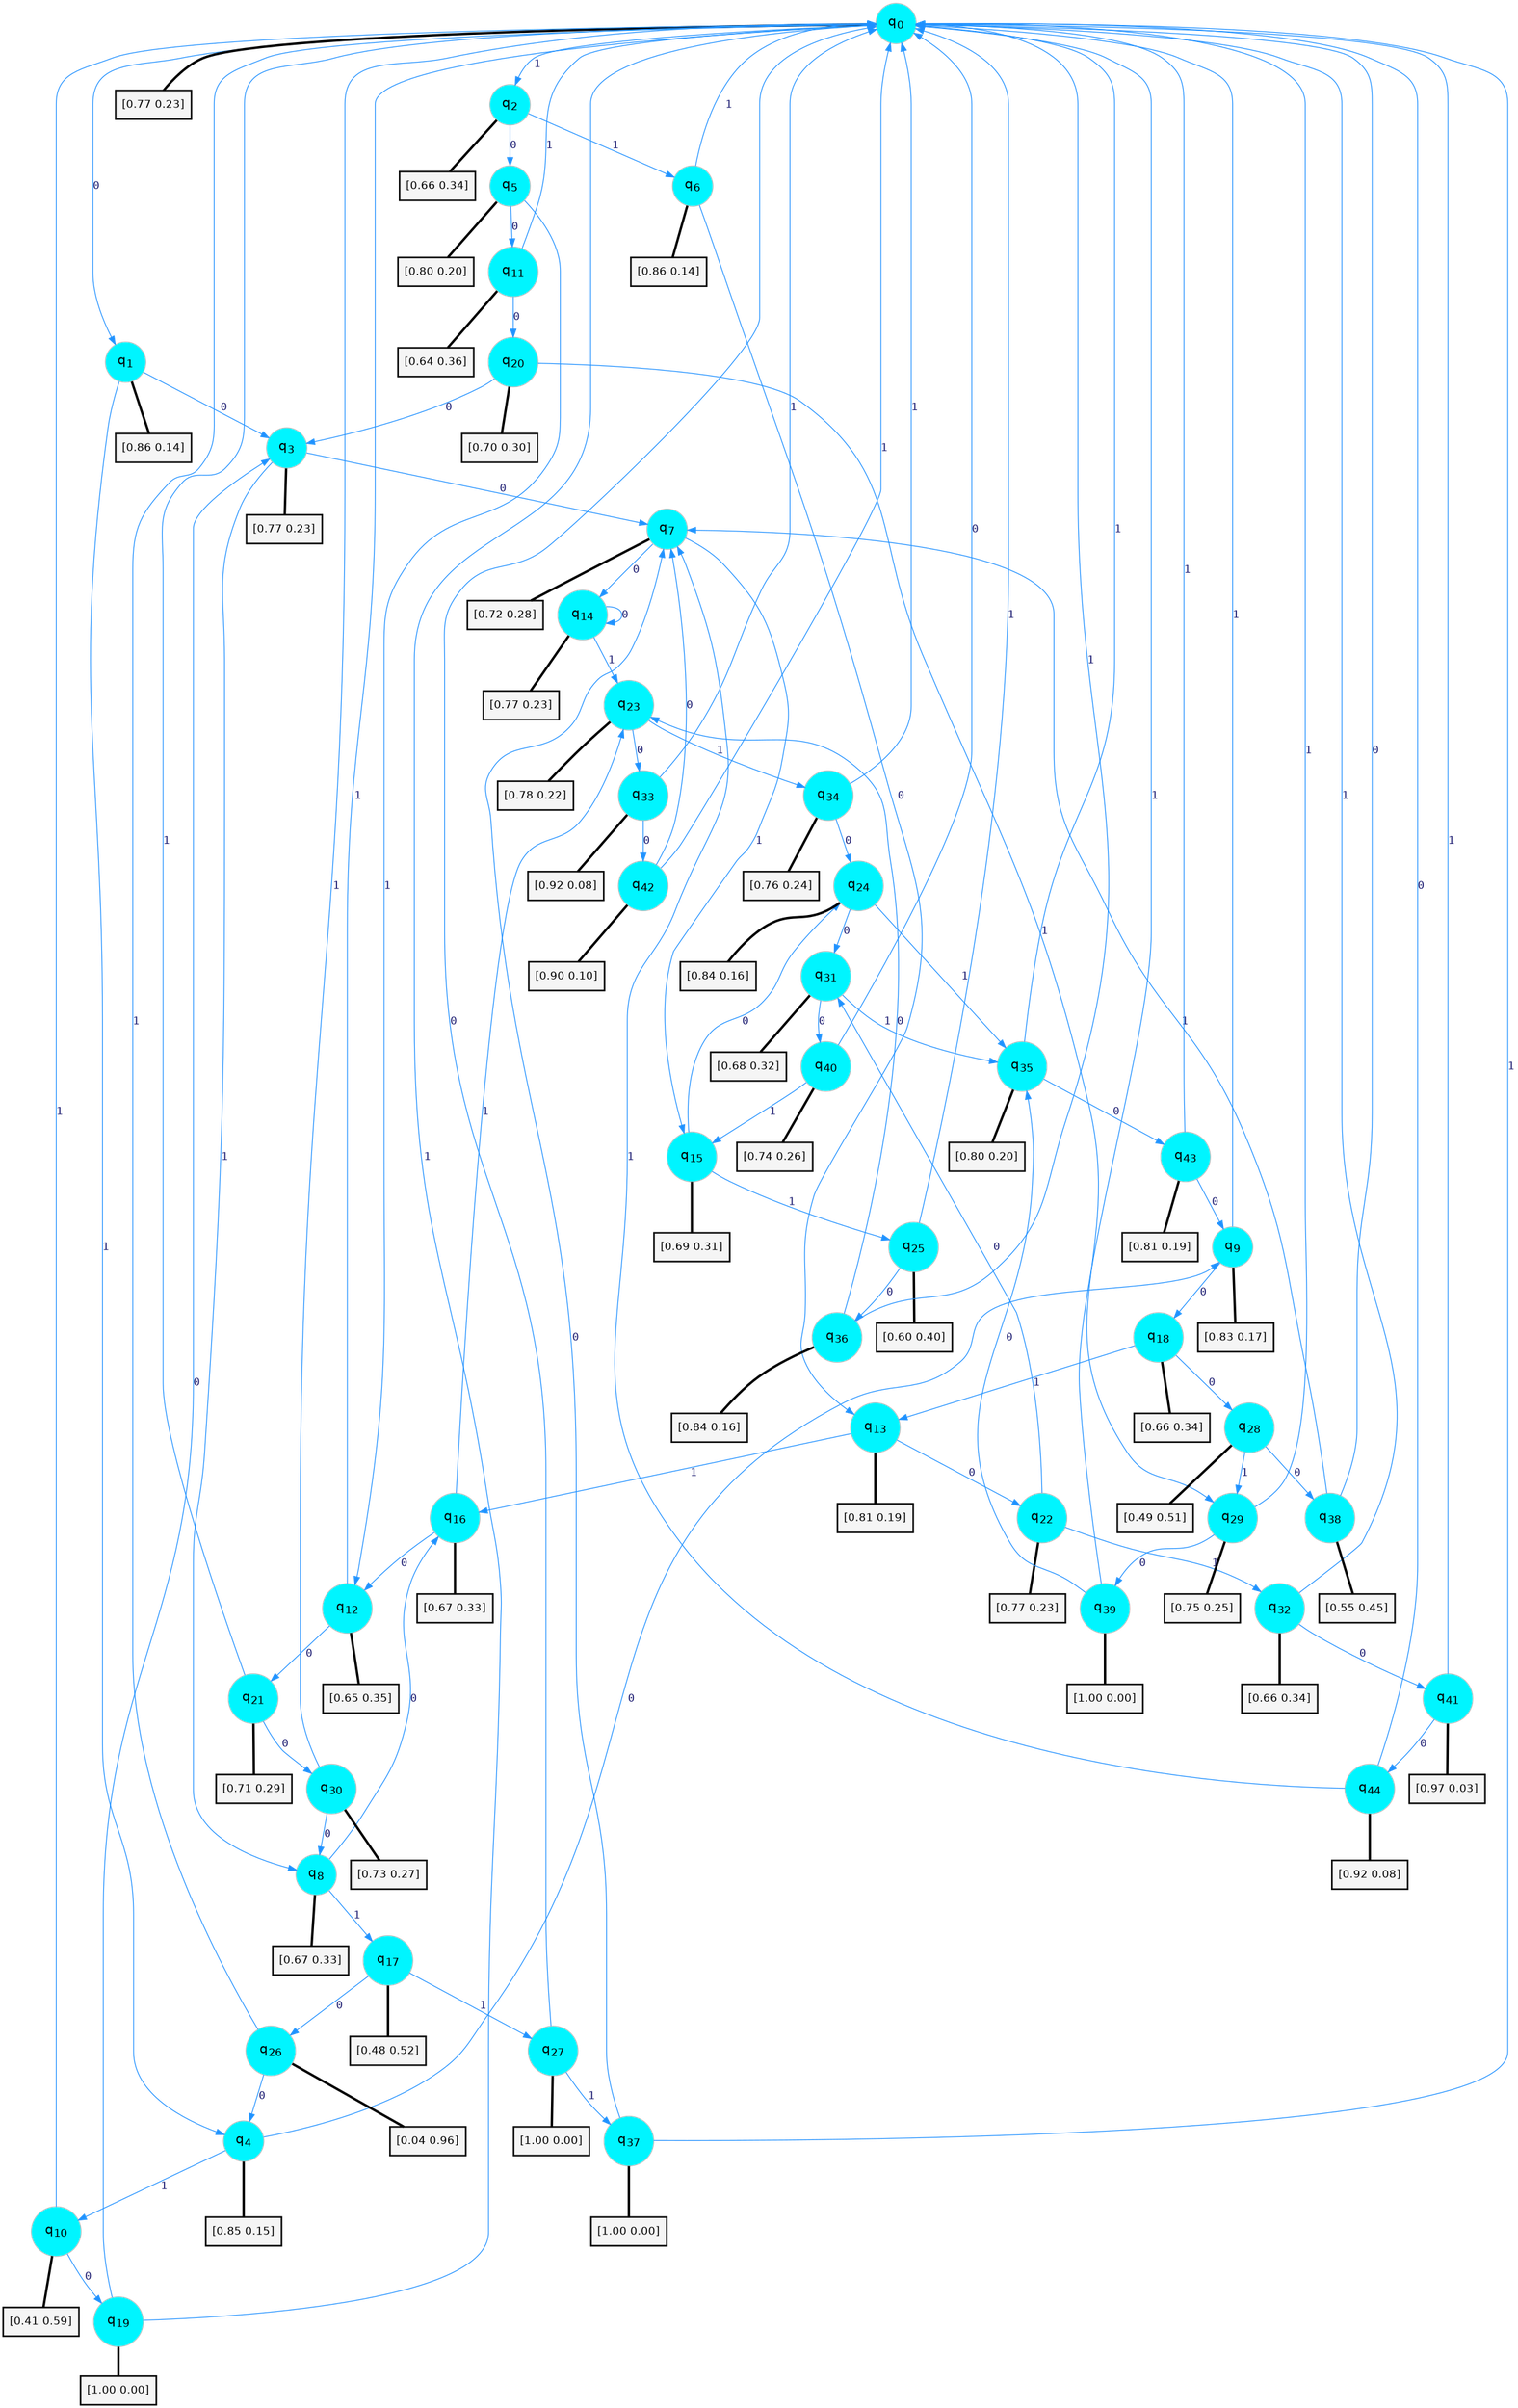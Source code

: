 digraph G {
graph [
bgcolor=transparent, dpi=300, rankdir=TD, size="40,25"];
node [
color=gray, fillcolor=turquoise1, fontcolor=black, fontname=Helvetica, fontsize=16, fontweight=bold, shape=circle, style=filled];
edge [
arrowsize=1, color=dodgerblue1, fontcolor=midnightblue, fontname=courier, fontweight=bold, penwidth=1, style=solid, weight=20];
0[label=<q<SUB>0</SUB>>];
1[label=<q<SUB>1</SUB>>];
2[label=<q<SUB>2</SUB>>];
3[label=<q<SUB>3</SUB>>];
4[label=<q<SUB>4</SUB>>];
5[label=<q<SUB>5</SUB>>];
6[label=<q<SUB>6</SUB>>];
7[label=<q<SUB>7</SUB>>];
8[label=<q<SUB>8</SUB>>];
9[label=<q<SUB>9</SUB>>];
10[label=<q<SUB>10</SUB>>];
11[label=<q<SUB>11</SUB>>];
12[label=<q<SUB>12</SUB>>];
13[label=<q<SUB>13</SUB>>];
14[label=<q<SUB>14</SUB>>];
15[label=<q<SUB>15</SUB>>];
16[label=<q<SUB>16</SUB>>];
17[label=<q<SUB>17</SUB>>];
18[label=<q<SUB>18</SUB>>];
19[label=<q<SUB>19</SUB>>];
20[label=<q<SUB>20</SUB>>];
21[label=<q<SUB>21</SUB>>];
22[label=<q<SUB>22</SUB>>];
23[label=<q<SUB>23</SUB>>];
24[label=<q<SUB>24</SUB>>];
25[label=<q<SUB>25</SUB>>];
26[label=<q<SUB>26</SUB>>];
27[label=<q<SUB>27</SUB>>];
28[label=<q<SUB>28</SUB>>];
29[label=<q<SUB>29</SUB>>];
30[label=<q<SUB>30</SUB>>];
31[label=<q<SUB>31</SUB>>];
32[label=<q<SUB>32</SUB>>];
33[label=<q<SUB>33</SUB>>];
34[label=<q<SUB>34</SUB>>];
35[label=<q<SUB>35</SUB>>];
36[label=<q<SUB>36</SUB>>];
37[label=<q<SUB>37</SUB>>];
38[label=<q<SUB>38</SUB>>];
39[label=<q<SUB>39</SUB>>];
40[label=<q<SUB>40</SUB>>];
41[label=<q<SUB>41</SUB>>];
42[label=<q<SUB>42</SUB>>];
43[label=<q<SUB>43</SUB>>];
44[label=<q<SUB>44</SUB>>];
45[label="[0.77 0.23]", shape=box,fontcolor=black, fontname=Helvetica, fontsize=14, penwidth=2, fillcolor=whitesmoke,color=black];
46[label="[0.86 0.14]", shape=box,fontcolor=black, fontname=Helvetica, fontsize=14, penwidth=2, fillcolor=whitesmoke,color=black];
47[label="[0.66 0.34]", shape=box,fontcolor=black, fontname=Helvetica, fontsize=14, penwidth=2, fillcolor=whitesmoke,color=black];
48[label="[0.77 0.23]", shape=box,fontcolor=black, fontname=Helvetica, fontsize=14, penwidth=2, fillcolor=whitesmoke,color=black];
49[label="[0.85 0.15]", shape=box,fontcolor=black, fontname=Helvetica, fontsize=14, penwidth=2, fillcolor=whitesmoke,color=black];
50[label="[0.80 0.20]", shape=box,fontcolor=black, fontname=Helvetica, fontsize=14, penwidth=2, fillcolor=whitesmoke,color=black];
51[label="[0.86 0.14]", shape=box,fontcolor=black, fontname=Helvetica, fontsize=14, penwidth=2, fillcolor=whitesmoke,color=black];
52[label="[0.72 0.28]", shape=box,fontcolor=black, fontname=Helvetica, fontsize=14, penwidth=2, fillcolor=whitesmoke,color=black];
53[label="[0.67 0.33]", shape=box,fontcolor=black, fontname=Helvetica, fontsize=14, penwidth=2, fillcolor=whitesmoke,color=black];
54[label="[0.83 0.17]", shape=box,fontcolor=black, fontname=Helvetica, fontsize=14, penwidth=2, fillcolor=whitesmoke,color=black];
55[label="[0.41 0.59]", shape=box,fontcolor=black, fontname=Helvetica, fontsize=14, penwidth=2, fillcolor=whitesmoke,color=black];
56[label="[0.64 0.36]", shape=box,fontcolor=black, fontname=Helvetica, fontsize=14, penwidth=2, fillcolor=whitesmoke,color=black];
57[label="[0.65 0.35]", shape=box,fontcolor=black, fontname=Helvetica, fontsize=14, penwidth=2, fillcolor=whitesmoke,color=black];
58[label="[0.81 0.19]", shape=box,fontcolor=black, fontname=Helvetica, fontsize=14, penwidth=2, fillcolor=whitesmoke,color=black];
59[label="[0.77 0.23]", shape=box,fontcolor=black, fontname=Helvetica, fontsize=14, penwidth=2, fillcolor=whitesmoke,color=black];
60[label="[0.69 0.31]", shape=box,fontcolor=black, fontname=Helvetica, fontsize=14, penwidth=2, fillcolor=whitesmoke,color=black];
61[label="[0.67 0.33]", shape=box,fontcolor=black, fontname=Helvetica, fontsize=14, penwidth=2, fillcolor=whitesmoke,color=black];
62[label="[0.48 0.52]", shape=box,fontcolor=black, fontname=Helvetica, fontsize=14, penwidth=2, fillcolor=whitesmoke,color=black];
63[label="[0.66 0.34]", shape=box,fontcolor=black, fontname=Helvetica, fontsize=14, penwidth=2, fillcolor=whitesmoke,color=black];
64[label="[1.00 0.00]", shape=box,fontcolor=black, fontname=Helvetica, fontsize=14, penwidth=2, fillcolor=whitesmoke,color=black];
65[label="[0.70 0.30]", shape=box,fontcolor=black, fontname=Helvetica, fontsize=14, penwidth=2, fillcolor=whitesmoke,color=black];
66[label="[0.71 0.29]", shape=box,fontcolor=black, fontname=Helvetica, fontsize=14, penwidth=2, fillcolor=whitesmoke,color=black];
67[label="[0.77 0.23]", shape=box,fontcolor=black, fontname=Helvetica, fontsize=14, penwidth=2, fillcolor=whitesmoke,color=black];
68[label="[0.78 0.22]", shape=box,fontcolor=black, fontname=Helvetica, fontsize=14, penwidth=2, fillcolor=whitesmoke,color=black];
69[label="[0.84 0.16]", shape=box,fontcolor=black, fontname=Helvetica, fontsize=14, penwidth=2, fillcolor=whitesmoke,color=black];
70[label="[0.60 0.40]", shape=box,fontcolor=black, fontname=Helvetica, fontsize=14, penwidth=2, fillcolor=whitesmoke,color=black];
71[label="[0.04 0.96]", shape=box,fontcolor=black, fontname=Helvetica, fontsize=14, penwidth=2, fillcolor=whitesmoke,color=black];
72[label="[1.00 0.00]", shape=box,fontcolor=black, fontname=Helvetica, fontsize=14, penwidth=2, fillcolor=whitesmoke,color=black];
73[label="[0.49 0.51]", shape=box,fontcolor=black, fontname=Helvetica, fontsize=14, penwidth=2, fillcolor=whitesmoke,color=black];
74[label="[0.75 0.25]", shape=box,fontcolor=black, fontname=Helvetica, fontsize=14, penwidth=2, fillcolor=whitesmoke,color=black];
75[label="[0.73 0.27]", shape=box,fontcolor=black, fontname=Helvetica, fontsize=14, penwidth=2, fillcolor=whitesmoke,color=black];
76[label="[0.68 0.32]", shape=box,fontcolor=black, fontname=Helvetica, fontsize=14, penwidth=2, fillcolor=whitesmoke,color=black];
77[label="[0.66 0.34]", shape=box,fontcolor=black, fontname=Helvetica, fontsize=14, penwidth=2, fillcolor=whitesmoke,color=black];
78[label="[0.92 0.08]", shape=box,fontcolor=black, fontname=Helvetica, fontsize=14, penwidth=2, fillcolor=whitesmoke,color=black];
79[label="[0.76 0.24]", shape=box,fontcolor=black, fontname=Helvetica, fontsize=14, penwidth=2, fillcolor=whitesmoke,color=black];
80[label="[0.80 0.20]", shape=box,fontcolor=black, fontname=Helvetica, fontsize=14, penwidth=2, fillcolor=whitesmoke,color=black];
81[label="[0.84 0.16]", shape=box,fontcolor=black, fontname=Helvetica, fontsize=14, penwidth=2, fillcolor=whitesmoke,color=black];
82[label="[1.00 0.00]", shape=box,fontcolor=black, fontname=Helvetica, fontsize=14, penwidth=2, fillcolor=whitesmoke,color=black];
83[label="[0.55 0.45]", shape=box,fontcolor=black, fontname=Helvetica, fontsize=14, penwidth=2, fillcolor=whitesmoke,color=black];
84[label="[1.00 0.00]", shape=box,fontcolor=black, fontname=Helvetica, fontsize=14, penwidth=2, fillcolor=whitesmoke,color=black];
85[label="[0.74 0.26]", shape=box,fontcolor=black, fontname=Helvetica, fontsize=14, penwidth=2, fillcolor=whitesmoke,color=black];
86[label="[0.97 0.03]", shape=box,fontcolor=black, fontname=Helvetica, fontsize=14, penwidth=2, fillcolor=whitesmoke,color=black];
87[label="[0.90 0.10]", shape=box,fontcolor=black, fontname=Helvetica, fontsize=14, penwidth=2, fillcolor=whitesmoke,color=black];
88[label="[0.81 0.19]", shape=box,fontcolor=black, fontname=Helvetica, fontsize=14, penwidth=2, fillcolor=whitesmoke,color=black];
89[label="[0.92 0.08]", shape=box,fontcolor=black, fontname=Helvetica, fontsize=14, penwidth=2, fillcolor=whitesmoke,color=black];
0->1 [label=0];
0->2 [label=1];
0->45 [arrowhead=none, penwidth=3,color=black];
1->3 [label=0];
1->4 [label=1];
1->46 [arrowhead=none, penwidth=3,color=black];
2->5 [label=0];
2->6 [label=1];
2->47 [arrowhead=none, penwidth=3,color=black];
3->7 [label=0];
3->8 [label=1];
3->48 [arrowhead=none, penwidth=3,color=black];
4->9 [label=0];
4->10 [label=1];
4->49 [arrowhead=none, penwidth=3,color=black];
5->11 [label=0];
5->12 [label=1];
5->50 [arrowhead=none, penwidth=3,color=black];
6->13 [label=0];
6->0 [label=1];
6->51 [arrowhead=none, penwidth=3,color=black];
7->14 [label=0];
7->15 [label=1];
7->52 [arrowhead=none, penwidth=3,color=black];
8->16 [label=0];
8->17 [label=1];
8->53 [arrowhead=none, penwidth=3,color=black];
9->18 [label=0];
9->0 [label=1];
9->54 [arrowhead=none, penwidth=3,color=black];
10->19 [label=0];
10->0 [label=1];
10->55 [arrowhead=none, penwidth=3,color=black];
11->20 [label=0];
11->0 [label=1];
11->56 [arrowhead=none, penwidth=3,color=black];
12->21 [label=0];
12->0 [label=1];
12->57 [arrowhead=none, penwidth=3,color=black];
13->22 [label=0];
13->16 [label=1];
13->58 [arrowhead=none, penwidth=3,color=black];
14->14 [label=0];
14->23 [label=1];
14->59 [arrowhead=none, penwidth=3,color=black];
15->24 [label=0];
15->25 [label=1];
15->60 [arrowhead=none, penwidth=3,color=black];
16->12 [label=0];
16->23 [label=1];
16->61 [arrowhead=none, penwidth=3,color=black];
17->26 [label=0];
17->27 [label=1];
17->62 [arrowhead=none, penwidth=3,color=black];
18->28 [label=0];
18->13 [label=1];
18->63 [arrowhead=none, penwidth=3,color=black];
19->3 [label=0];
19->0 [label=1];
19->64 [arrowhead=none, penwidth=3,color=black];
20->3 [label=0];
20->29 [label=1];
20->65 [arrowhead=none, penwidth=3,color=black];
21->30 [label=0];
21->0 [label=1];
21->66 [arrowhead=none, penwidth=3,color=black];
22->31 [label=0];
22->32 [label=1];
22->67 [arrowhead=none, penwidth=3,color=black];
23->33 [label=0];
23->34 [label=1];
23->68 [arrowhead=none, penwidth=3,color=black];
24->31 [label=0];
24->35 [label=1];
24->69 [arrowhead=none, penwidth=3,color=black];
25->36 [label=0];
25->0 [label=1];
25->70 [arrowhead=none, penwidth=3,color=black];
26->4 [label=0];
26->0 [label=1];
26->71 [arrowhead=none, penwidth=3,color=black];
27->0 [label=0];
27->37 [label=1];
27->72 [arrowhead=none, penwidth=3,color=black];
28->38 [label=0];
28->29 [label=1];
28->73 [arrowhead=none, penwidth=3,color=black];
29->39 [label=0];
29->0 [label=1];
29->74 [arrowhead=none, penwidth=3,color=black];
30->8 [label=0];
30->0 [label=1];
30->75 [arrowhead=none, penwidth=3,color=black];
31->40 [label=0];
31->35 [label=1];
31->76 [arrowhead=none, penwidth=3,color=black];
32->41 [label=0];
32->0 [label=1];
32->77 [arrowhead=none, penwidth=3,color=black];
33->42 [label=0];
33->0 [label=1];
33->78 [arrowhead=none, penwidth=3,color=black];
34->24 [label=0];
34->0 [label=1];
34->79 [arrowhead=none, penwidth=3,color=black];
35->43 [label=0];
35->0 [label=1];
35->80 [arrowhead=none, penwidth=3,color=black];
36->23 [label=0];
36->0 [label=1];
36->81 [arrowhead=none, penwidth=3,color=black];
37->7 [label=0];
37->0 [label=1];
37->82 [arrowhead=none, penwidth=3,color=black];
38->0 [label=0];
38->7 [label=1];
38->83 [arrowhead=none, penwidth=3,color=black];
39->35 [label=0];
39->0 [label=1];
39->84 [arrowhead=none, penwidth=3,color=black];
40->0 [label=0];
40->15 [label=1];
40->85 [arrowhead=none, penwidth=3,color=black];
41->44 [label=0];
41->0 [label=1];
41->86 [arrowhead=none, penwidth=3,color=black];
42->7 [label=0];
42->0 [label=1];
42->87 [arrowhead=none, penwidth=3,color=black];
43->9 [label=0];
43->0 [label=1];
43->88 [arrowhead=none, penwidth=3,color=black];
44->0 [label=0];
44->7 [label=1];
44->89 [arrowhead=none, penwidth=3,color=black];
}
